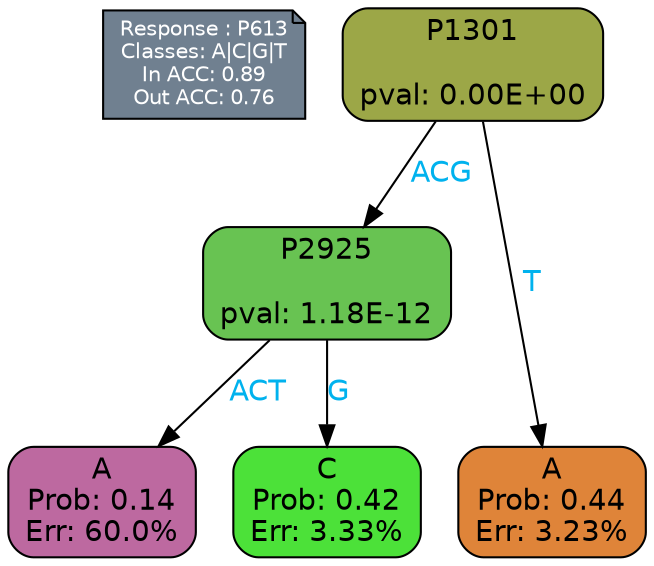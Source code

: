 digraph Tree {
node [shape=box, style="filled, rounded", color="black", fontname=helvetica] ;
graph [ranksep=equally, splines=polylines, bgcolor=transparent, dpi=600] ;
edge [fontname=helvetica] ;
LEGEND [label="Response : P613
Classes: A|C|G|T
In ACC: 0.89
Out ACC: 0.76
",shape=note,align=left,style=filled,fillcolor="slategray",fontcolor="white",fontsize=10];1 [label="P1301

pval: 0.00E+00", fillcolor="#9ca747"] ;
2 [label="P2925

pval: 1.18E-12", fillcolor="#68c352"] ;
3 [label="A
Prob: 0.14
Err: 60.0%", fillcolor="#bd69a0"] ;
4 [label="C
Prob: 0.42
Err: 3.33%", fillcolor="#4ce139"] ;
5 [label="A
Prob: 0.44
Err: 3.23%", fillcolor="#df8439"] ;
1 -> 2 [label="ACG",fontcolor=deepskyblue2] ;
1 -> 5 [label="T",fontcolor=deepskyblue2] ;
2 -> 3 [label="ACT",fontcolor=deepskyblue2] ;
2 -> 4 [label="G",fontcolor=deepskyblue2] ;
{rank = same; 3;4;5;}{rank = same; LEGEND;1;}}